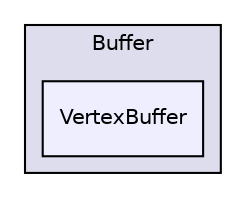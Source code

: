 digraph "abstractions/Buffer/VertexBuffer" {
  compound=true
  node [ fontsize="10", fontname="Helvetica"];
  edge [ labelfontsize="10", labelfontname="Helvetica"];
  subgraph clusterdir_79e691fee84f1aaa49b74a95d7c389a5 {
    graph [ bgcolor="#ddddee", pencolor="black", label="Buffer" fontname="Helvetica", fontsize="10", URL="dir_79e691fee84f1aaa49b74a95d7c389a5.html"]
  dir_8269f70cd93013ad8603e6e1028501bf [shape=box, label="VertexBuffer", style="filled", fillcolor="#eeeeff", pencolor="black", URL="dir_8269f70cd93013ad8603e6e1028501bf.html"];
  }
}
